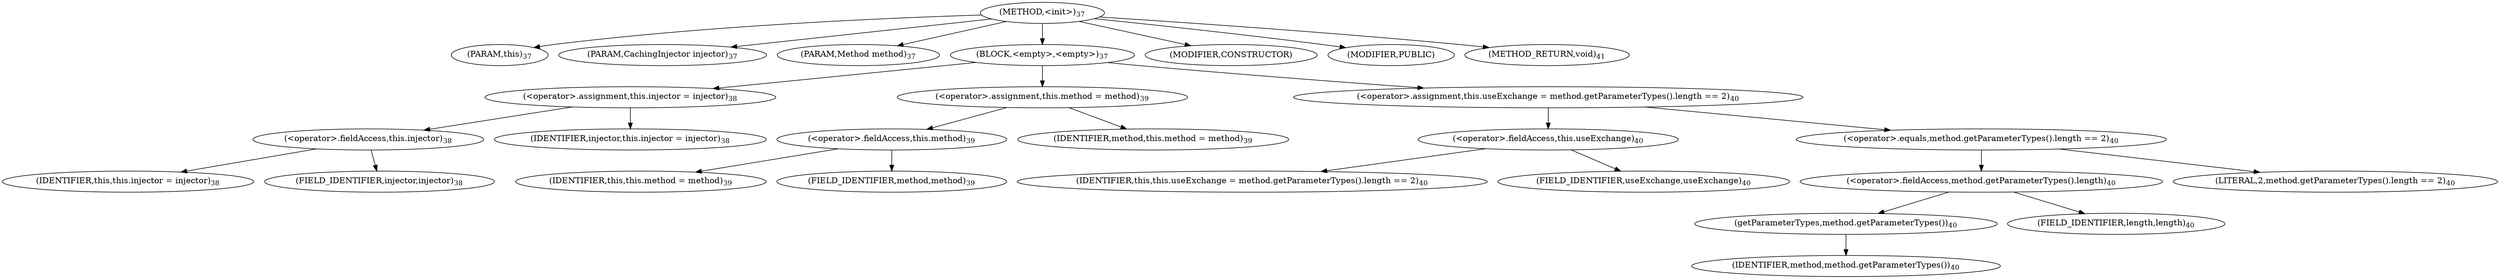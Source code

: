 digraph "&lt;init&gt;" {  
"31" [label = <(METHOD,&lt;init&gt;)<SUB>37</SUB>> ]
"4" [label = <(PARAM,this)<SUB>37</SUB>> ]
"32" [label = <(PARAM,CachingInjector injector)<SUB>37</SUB>> ]
"33" [label = <(PARAM,Method method)<SUB>37</SUB>> ]
"34" [label = <(BLOCK,&lt;empty&gt;,&lt;empty&gt;)<SUB>37</SUB>> ]
"35" [label = <(&lt;operator&gt;.assignment,this.injector = injector)<SUB>38</SUB>> ]
"36" [label = <(&lt;operator&gt;.fieldAccess,this.injector)<SUB>38</SUB>> ]
"3" [label = <(IDENTIFIER,this,this.injector = injector)<SUB>38</SUB>> ]
"37" [label = <(FIELD_IDENTIFIER,injector,injector)<SUB>38</SUB>> ]
"38" [label = <(IDENTIFIER,injector,this.injector = injector)<SUB>38</SUB>> ]
"39" [label = <(&lt;operator&gt;.assignment,this.method = method)<SUB>39</SUB>> ]
"40" [label = <(&lt;operator&gt;.fieldAccess,this.method)<SUB>39</SUB>> ]
"5" [label = <(IDENTIFIER,this,this.method = method)<SUB>39</SUB>> ]
"41" [label = <(FIELD_IDENTIFIER,method,method)<SUB>39</SUB>> ]
"42" [label = <(IDENTIFIER,method,this.method = method)<SUB>39</SUB>> ]
"43" [label = <(&lt;operator&gt;.assignment,this.useExchange = method.getParameterTypes().length == 2)<SUB>40</SUB>> ]
"44" [label = <(&lt;operator&gt;.fieldAccess,this.useExchange)<SUB>40</SUB>> ]
"6" [label = <(IDENTIFIER,this,this.useExchange = method.getParameterTypes().length == 2)<SUB>40</SUB>> ]
"45" [label = <(FIELD_IDENTIFIER,useExchange,useExchange)<SUB>40</SUB>> ]
"46" [label = <(&lt;operator&gt;.equals,method.getParameterTypes().length == 2)<SUB>40</SUB>> ]
"47" [label = <(&lt;operator&gt;.fieldAccess,method.getParameterTypes().length)<SUB>40</SUB>> ]
"48" [label = <(getParameterTypes,method.getParameterTypes())<SUB>40</SUB>> ]
"49" [label = <(IDENTIFIER,method,method.getParameterTypes())<SUB>40</SUB>> ]
"50" [label = <(FIELD_IDENTIFIER,length,length)<SUB>40</SUB>> ]
"51" [label = <(LITERAL,2,method.getParameterTypes().length == 2)<SUB>40</SUB>> ]
"52" [label = <(MODIFIER,CONSTRUCTOR)> ]
"53" [label = <(MODIFIER,PUBLIC)> ]
"54" [label = <(METHOD_RETURN,void)<SUB>41</SUB>> ]
  "31" -> "4" 
  "31" -> "32" 
  "31" -> "33" 
  "31" -> "34" 
  "31" -> "52" 
  "31" -> "53" 
  "31" -> "54" 
  "34" -> "35" 
  "34" -> "39" 
  "34" -> "43" 
  "35" -> "36" 
  "35" -> "38" 
  "36" -> "3" 
  "36" -> "37" 
  "39" -> "40" 
  "39" -> "42" 
  "40" -> "5" 
  "40" -> "41" 
  "43" -> "44" 
  "43" -> "46" 
  "44" -> "6" 
  "44" -> "45" 
  "46" -> "47" 
  "46" -> "51" 
  "47" -> "48" 
  "47" -> "50" 
  "48" -> "49" 
}
